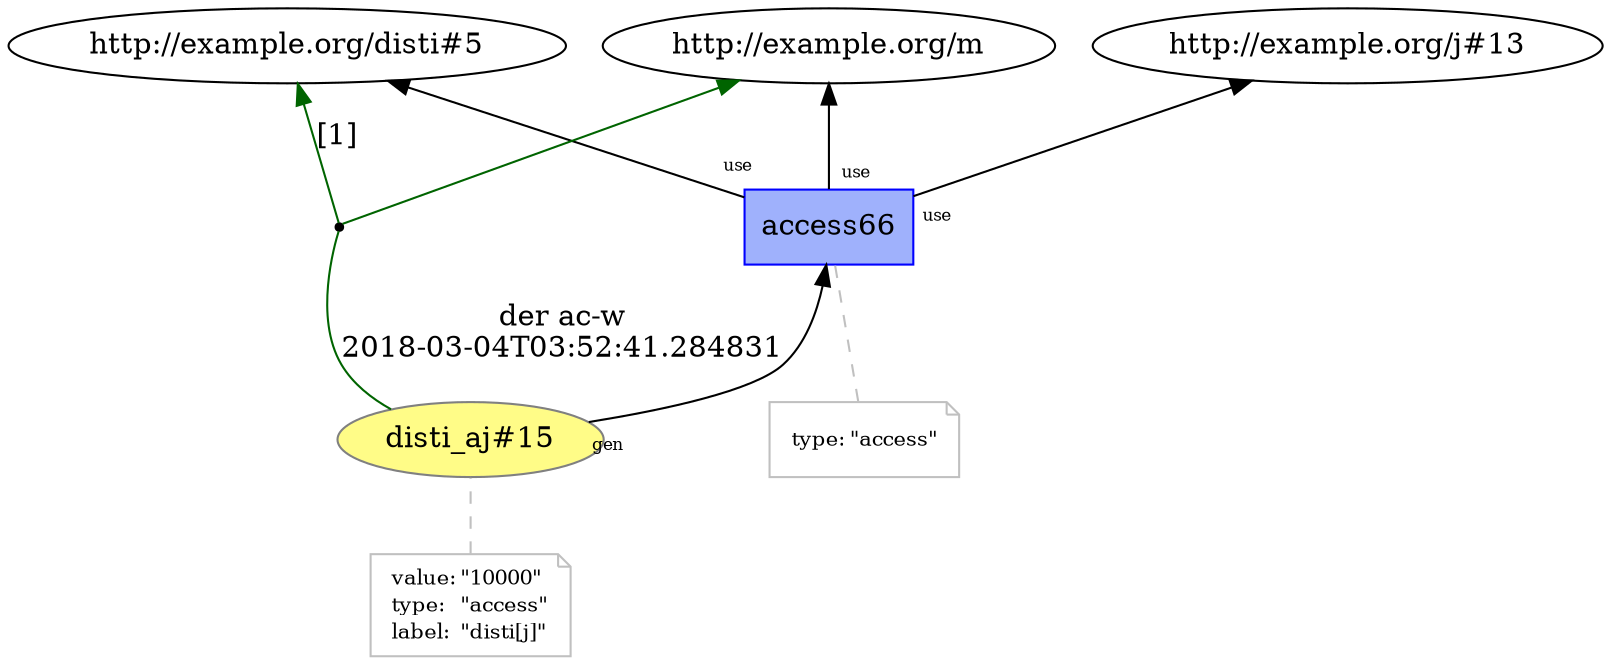 digraph "PROV" { size="16,12"; rankdir="BT";
"http://example.org/disti_aj#15" [fillcolor="#FFFC87",color="#808080",style="filled",label="disti_aj#15",URL="http://example.org/disti_aj#15"]
"-attrs0" [color="gray",shape="note",fontsize="10",fontcolor="black",label=<<TABLE cellpadding="0" border="0">
	<TR>
	    <TD align="left">value:</TD>
	    <TD align="left">&quot;10000&quot;</TD>
	</TR>
	<TR>
	    <TD align="left">type:</TD>
	    <TD align="left">&quot;access&quot;</TD>
	</TR>
	<TR>
	    <TD align="left">label:</TD>
	    <TD align="left">&quot;disti[j]&quot;</TD>
	</TR>
</TABLE>>]
"-attrs0" -> "http://example.org/disti_aj#15" [color="gray",style="dashed",arrowhead="none"]
"http://example.org/access66" [fillcolor="#9FB1FC",color="#0000FF",shape="polygon",sides="4",style="filled",label="access66",URL="http://example.org/access66"]
"-attrs1" [color="gray",shape="note",fontsize="10",fontcolor="black",label=<<TABLE cellpadding="0" border="0">
	<TR>
	    <TD align="left">type:</TD>
	    <TD align="left">&quot;access&quot;</TD>
	</TR>
</TABLE>>]
"-attrs1" -> "http://example.org/access66" [color="gray",style="dashed",arrowhead="none"]
"http://example.org/access66" -> "http://example.org/m" [labelfontsize="8",labeldistance="1.5",labelangle="60.0",rotation="20",taillabel="use"]
"bn0" [shape="point",label=""]
"http://example.org/disti_aj#15" -> "bn0" [arrowhead="none",color="darkgreen",label="der ac-w
2018-03-04T03:52:41.284831"]
"bn0" -> "http://example.org/disti#5" [labelfontsize="8",labeldistance="1.5",color="darkgreen",labelangle="60.0",rotation="20",label="[1]"]
"bn0" -> "http://example.org/m" [color="darkgreen"]
"http://example.org/disti_aj#15" -> "http://example.org/access66" [labelfontsize="8",labeldistance="1.5",labelangle="60.0",rotation="20",taillabel="gen"]
"http://example.org/access66" -> "http://example.org/disti#5" [labelfontsize="8",labeldistance="1.5",labelangle="60.0",rotation="20",taillabel="use"]
"http://example.org/access66" -> "http://example.org/j#13" [labelfontsize="8",labeldistance="1.5",labelangle="60.0",rotation="20",taillabel="use"]
}